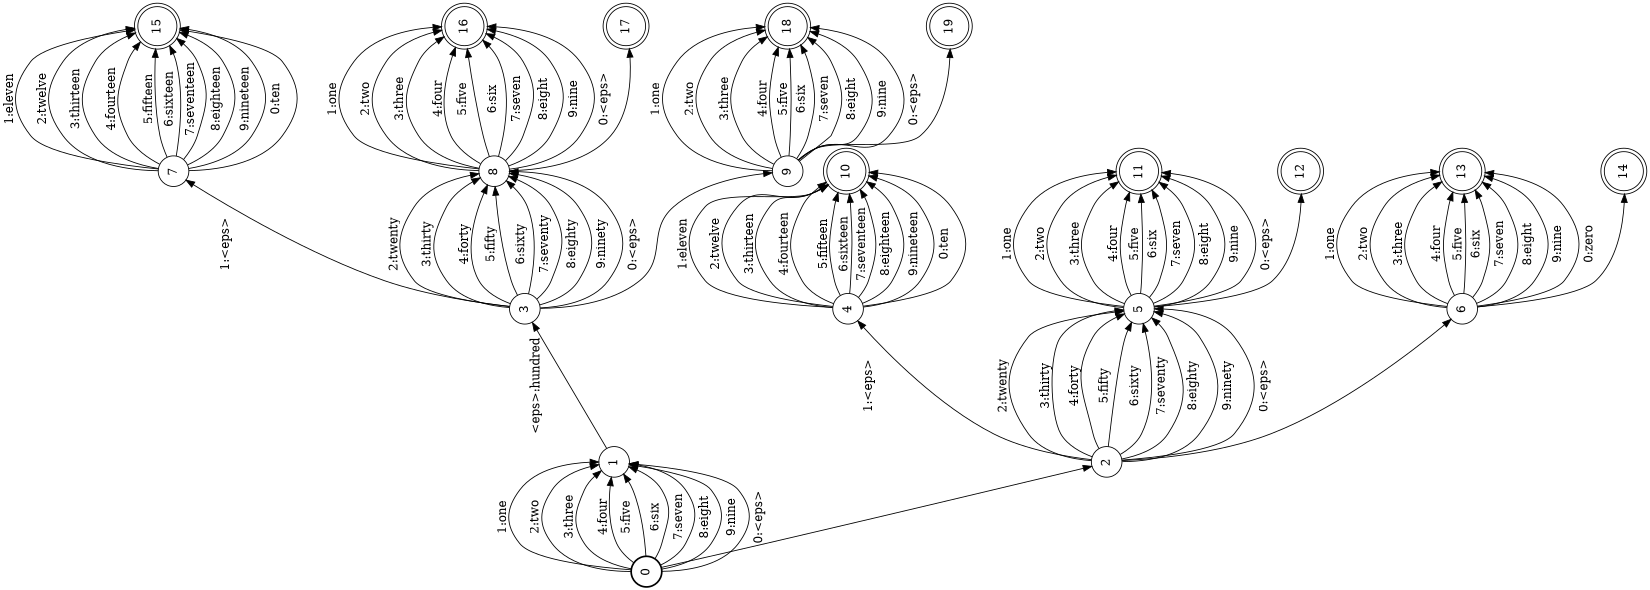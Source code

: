 digraph FST {
rankdir = LR;
size = "8.5,11";
label = "";
center = 1;
orientation = Landscape;
ranksep = "0.4";
nodesep = "0.25";
0 [label = "0", shape = circle, style = bold, fontsize = 14]
	0 -> 1 [label = "1:one", fontsize = 14];
	0 -> 1 [label = "2:two", fontsize = 14];
	0 -> 1 [label = "3:three", fontsize = 14];
	0 -> 1 [label = "4:four", fontsize = 14];
	0 -> 1 [label = "5:five", fontsize = 14];
	0 -> 1 [label = "6:six", fontsize = 14];
	0 -> 1 [label = "7:seven", fontsize = 14];
	0 -> 1 [label = "8:eight", fontsize = 14];
	0 -> 1 [label = "9:nine", fontsize = 14];
	0 -> 2 [label = "0:<eps>", fontsize = 14];
1 [label = "1", shape = circle, style = solid, fontsize = 14]
	1 -> 3 [label = "<eps>:hundred", fontsize = 14];
2 [label = "2", shape = circle, style = solid, fontsize = 14]
	2 -> 4 [label = "1:<eps>", fontsize = 14];
	2 -> 5 [label = "2:twenty", fontsize = 14];
	2 -> 5 [label = "3:thirty", fontsize = 14];
	2 -> 5 [label = "4:forty", fontsize = 14];
	2 -> 5 [label = "5:fifty", fontsize = 14];
	2 -> 5 [label = "6:sixty", fontsize = 14];
	2 -> 5 [label = "7:seventy", fontsize = 14];
	2 -> 5 [label = "8:eighty", fontsize = 14];
	2 -> 5 [label = "9:ninety", fontsize = 14];
	2 -> 6 [label = "0:<eps>", fontsize = 14];
3 [label = "3", shape = circle, style = solid, fontsize = 14]
	3 -> 7 [label = "1:<eps>", fontsize = 14];
	3 -> 8 [label = "2:twenty", fontsize = 14];
	3 -> 8 [label = "3:thirty", fontsize = 14];
	3 -> 8 [label = "4:forty", fontsize = 14];
	3 -> 8 [label = "5:fifty", fontsize = 14];
	3 -> 8 [label = "6:sixty", fontsize = 14];
	3 -> 8 [label = "7:seventy", fontsize = 14];
	3 -> 8 [label = "8:eighty", fontsize = 14];
	3 -> 8 [label = "9:ninety", fontsize = 14];
	3 -> 9 [label = "0:<eps>", fontsize = 14];
4 [label = "4", shape = circle, style = solid, fontsize = 14]
	4 -> 10 [label = "1:eleven", fontsize = 14];
	4 -> 10 [label = "2:twelve", fontsize = 14];
	4 -> 10 [label = "3:thirteen", fontsize = 14];
	4 -> 10 [label = "4:fourteen", fontsize = 14];
	4 -> 10 [label = "5:fifteen", fontsize = 14];
	4 -> 10 [label = "6:sixteen", fontsize = 14];
	4 -> 10 [label = "7:seventeen", fontsize = 14];
	4 -> 10 [label = "8:eighteen", fontsize = 14];
	4 -> 10 [label = "9:nineteen", fontsize = 14];
	4 -> 10 [label = "0:ten", fontsize = 14];
5 [label = "5", shape = circle, style = solid, fontsize = 14]
	5 -> 11 [label = "1:one", fontsize = 14];
	5 -> 11 [label = "2:two", fontsize = 14];
	5 -> 11 [label = "3:three", fontsize = 14];
	5 -> 11 [label = "4:four", fontsize = 14];
	5 -> 11 [label = "5:five", fontsize = 14];
	5 -> 11 [label = "6:six", fontsize = 14];
	5 -> 11 [label = "7:seven", fontsize = 14];
	5 -> 11 [label = "8:eight", fontsize = 14];
	5 -> 11 [label = "9:nine", fontsize = 14];
	5 -> 12 [label = "0:<eps>", fontsize = 14];
6 [label = "6", shape = circle, style = solid, fontsize = 14]
	6 -> 13 [label = "1:one", fontsize = 14];
	6 -> 13 [label = "2:two", fontsize = 14];
	6 -> 13 [label = "3:three", fontsize = 14];
	6 -> 13 [label = "4:four", fontsize = 14];
	6 -> 13 [label = "5:five", fontsize = 14];
	6 -> 13 [label = "6:six", fontsize = 14];
	6 -> 13 [label = "7:seven", fontsize = 14];
	6 -> 13 [label = "8:eight", fontsize = 14];
	6 -> 13 [label = "9:nine", fontsize = 14];
	6 -> 14 [label = "0:zero", fontsize = 14];
7 [label = "7", shape = circle, style = solid, fontsize = 14]
	7 -> 15 [label = "1:eleven", fontsize = 14];
	7 -> 15 [label = "2:twelve", fontsize = 14];
	7 -> 15 [label = "3:thirteen", fontsize = 14];
	7 -> 15 [label = "4:fourteen", fontsize = 14];
	7 -> 15 [label = "5:fifteen", fontsize = 14];
	7 -> 15 [label = "6:sixteen", fontsize = 14];
	7 -> 15 [label = "7:seventeen", fontsize = 14];
	7 -> 15 [label = "8:eighteen", fontsize = 14];
	7 -> 15 [label = "9:nineteen", fontsize = 14];
	7 -> 15 [label = "0:ten", fontsize = 14];
8 [label = "8", shape = circle, style = solid, fontsize = 14]
	8 -> 16 [label = "1:one", fontsize = 14];
	8 -> 16 [label = "2:two", fontsize = 14];
	8 -> 16 [label = "3:three", fontsize = 14];
	8 -> 16 [label = "4:four", fontsize = 14];
	8 -> 16 [label = "5:five", fontsize = 14];
	8 -> 16 [label = "6:six", fontsize = 14];
	8 -> 16 [label = "7:seven", fontsize = 14];
	8 -> 16 [label = "8:eight", fontsize = 14];
	8 -> 16 [label = "9:nine", fontsize = 14];
	8 -> 17 [label = "0:<eps>", fontsize = 14];
9 [label = "9", shape = circle, style = solid, fontsize = 14]
	9 -> 18 [label = "1:one", fontsize = 14];
	9 -> 18 [label = "2:two", fontsize = 14];
	9 -> 18 [label = "3:three", fontsize = 14];
	9 -> 18 [label = "4:four", fontsize = 14];
	9 -> 18 [label = "5:five", fontsize = 14];
	9 -> 18 [label = "6:six", fontsize = 14];
	9 -> 18 [label = "7:seven", fontsize = 14];
	9 -> 18 [label = "8:eight", fontsize = 14];
	9 -> 18 [label = "9:nine", fontsize = 14];
	9 -> 19 [label = "0:<eps>", fontsize = 14];
10 [label = "10", shape = doublecircle, style = solid, fontsize = 14]
11 [label = "11", shape = doublecircle, style = solid, fontsize = 14]
12 [label = "12", shape = doublecircle, style = solid, fontsize = 14]
13 [label = "13", shape = doublecircle, style = solid, fontsize = 14]
14 [label = "14", shape = doublecircle, style = solid, fontsize = 14]
15 [label = "15", shape = doublecircle, style = solid, fontsize = 14]
16 [label = "16", shape = doublecircle, style = solid, fontsize = 14]
17 [label = "17", shape = doublecircle, style = solid, fontsize = 14]
18 [label = "18", shape = doublecircle, style = solid, fontsize = 14]
19 [label = "19", shape = doublecircle, style = solid, fontsize = 14]
}
